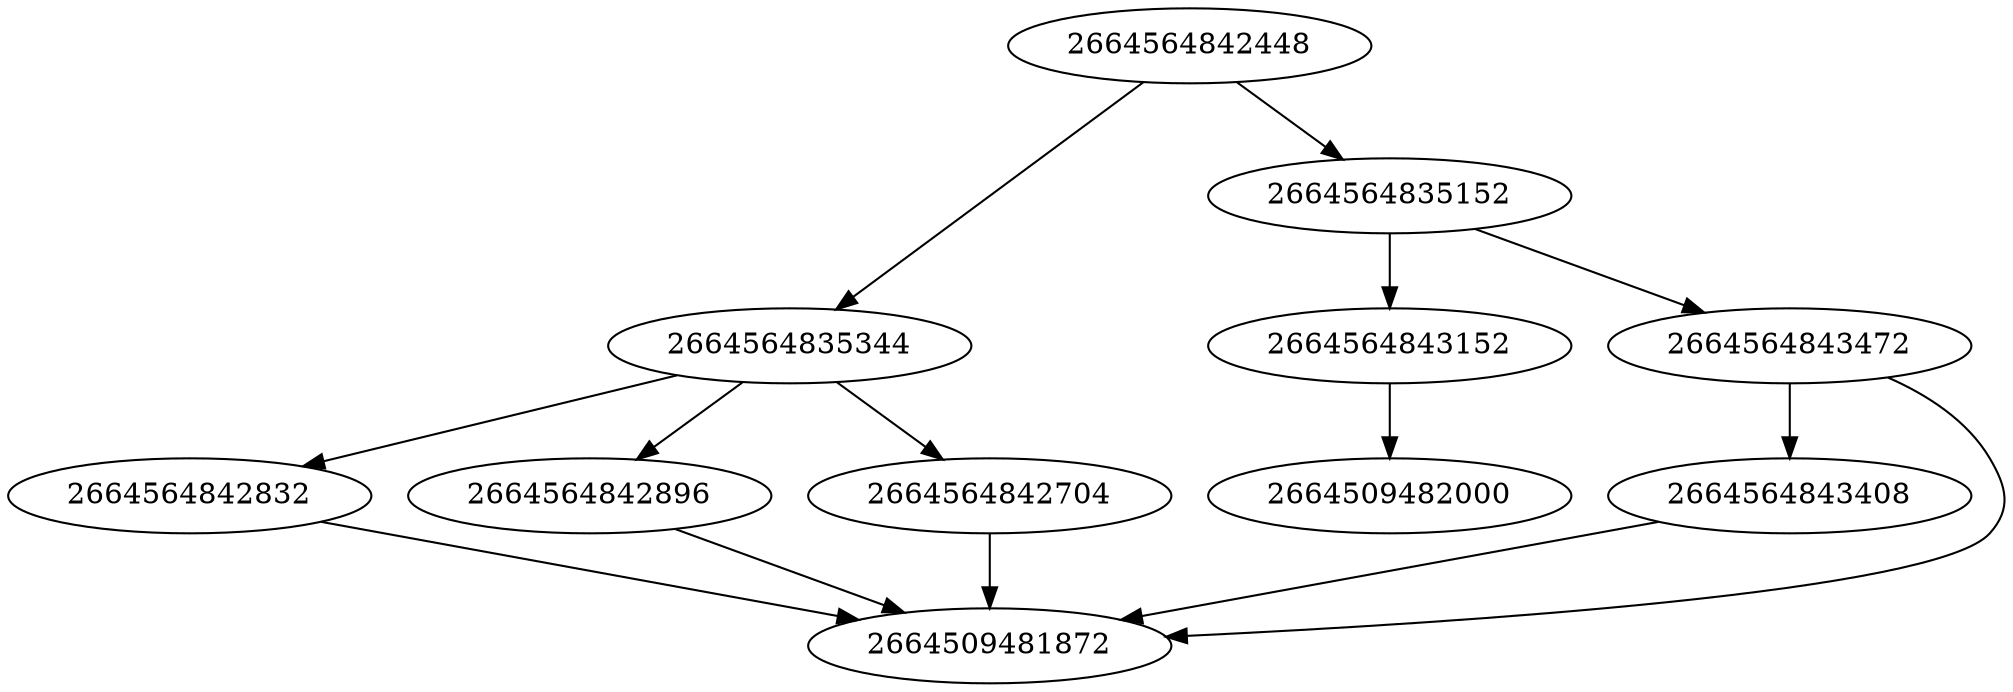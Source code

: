strict digraph {
2664564843408 [type=Name];
2664564842448 [type=If];
2664564835344 [type=Call];
2664564835152 [type=Assign];
2664564842832 [type=Name];
2664564842896 [type=Name];
2664564842704 [type=Name];
2664564843152 [type=Name];
2664564843472 [type=List];
2664509481872 [type=Load];
2664509482000 [type=Store];
2664564843408 -> 2664509481872;
2664564842448 -> 2664564835344;
2664564842448 -> 2664564835152;
2664564835344 -> 2664564842704;
2664564835344 -> 2664564842896;
2664564835344 -> 2664564842832;
2664564835152 -> 2664564843152;
2664564835152 -> 2664564843472;
2664564842832 -> 2664509481872;
2664564842896 -> 2664509481872;
2664564842704 -> 2664509481872;
2664564843152 -> 2664509482000;
2664564843472 -> 2664564843408;
2664564843472 -> 2664509481872;
}
